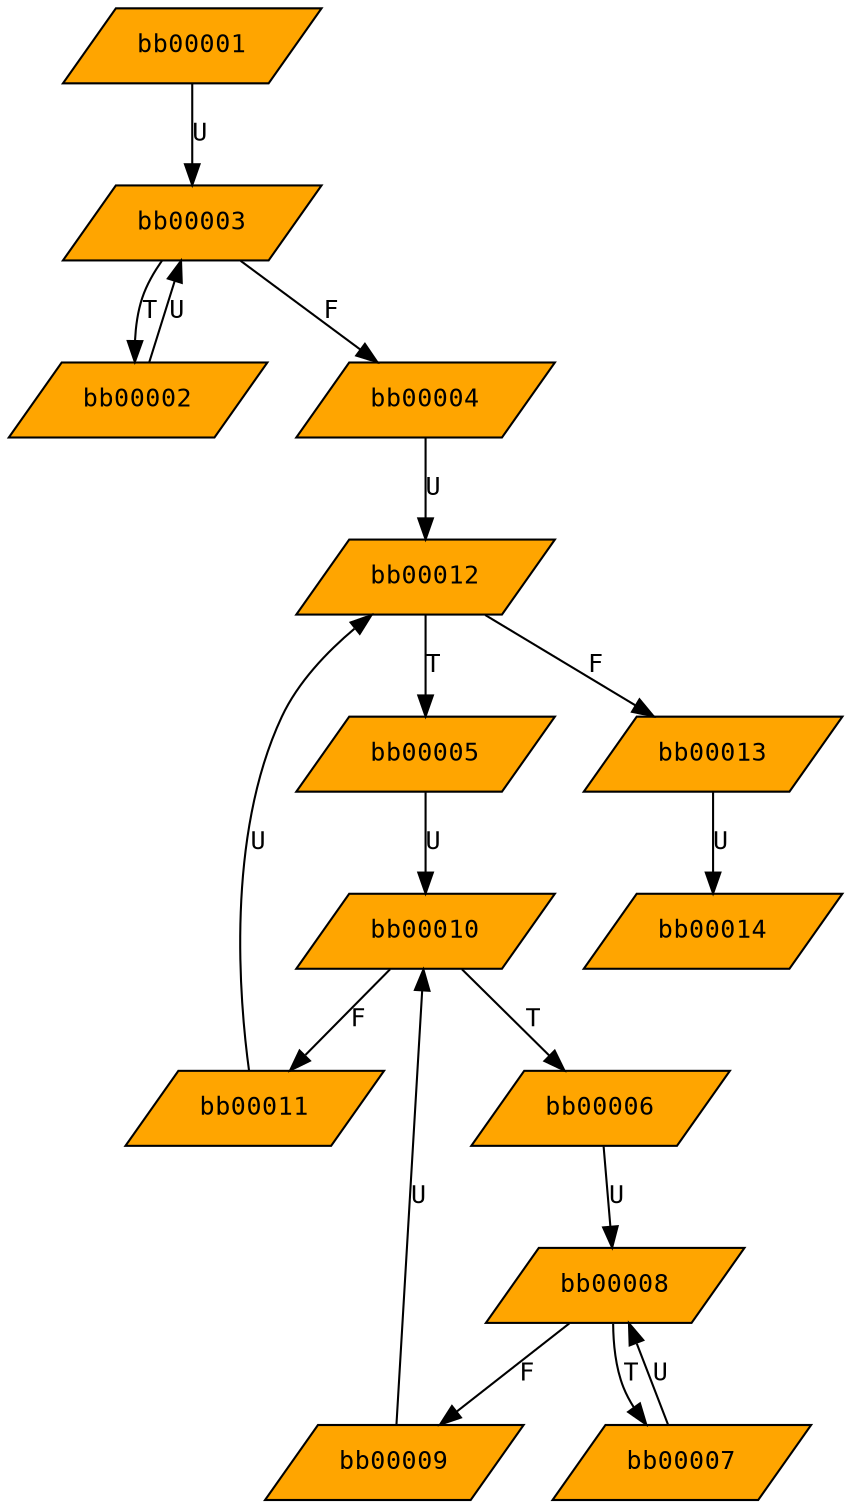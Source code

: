 digraph c2vwalsh_cfg
{
  graph [rankdir="TB", nodesep = "0.175"];
  node [fontname="Courier", fontsize="12", style="filled"];
  edge [fontname="Courier", fontsize="12"];

  bb00001  [label="bb00001", ntype="node", argix="-1", dataspec="na", bb="1", shape="parallelogram", fillcolor="orange"];
  bb00002  [label="bb00002", ntype="node", argix="-1", dataspec="na", bb="2", shape="parallelogram", fillcolor="orange"];
  bb00003  [label="bb00003", ntype="node", argix="-1", dataspec="na", bb="3", shape="parallelogram", fillcolor="orange"];
  bb00004  [label="bb00004", ntype="node", argix="-1", dataspec="na", bb="4", shape="parallelogram", fillcolor="orange"];
  bb00005  [label="bb00005", ntype="node", argix="-1", dataspec="na", bb="5", shape="parallelogram", fillcolor="orange"];
  bb00006  [label="bb00006", ntype="node", argix="-1", dataspec="na", bb="6", shape="parallelogram", fillcolor="orange"];
  bb00007  [label="bb00007", ntype="node", argix="-1", dataspec="na", bb="7", shape="parallelogram", fillcolor="orange"];
  bb00008  [label="bb00008", ntype="node", argix="-1", dataspec="na", bb="8", shape="parallelogram", fillcolor="orange"];
  bb00009  [label="bb00009", ntype="node", argix="-1", dataspec="na", bb="9", shape="parallelogram", fillcolor="orange"];
  bb00010  [label="bb00010", ntype="node", argix="-1", dataspec="na", bb="10", shape="parallelogram", fillcolor="orange"];
  bb00011  [label="bb00011", ntype="node", argix="-1", dataspec="na", bb="11", shape="parallelogram", fillcolor="orange"];
  bb00012  [label="bb00012", ntype="node", argix="-1", dataspec="na", bb="12", shape="parallelogram", fillcolor="orange"];
  bb00013  [label="bb00013", ntype="node", argix="-1", dataspec="na", bb="13", shape="parallelogram", fillcolor="orange"];
  bb00014  [label="bb00014", ntype="node", argix="-1", dataspec="na", bb="14", shape="parallelogram", fillcolor="orange"];

  bb00001 -> bb00003  [label="U", etype="U", order="0", argix="-1", dataspec="u1"];
  bb00002 -> bb00003  [label="U", etype="U", order="0", argix="-1", dataspec="u1"];
  bb00003 -> bb00002  [label="T", etype="T", order="0", argix="-1", dataspec="u1"];
  bb00003 -> bb00004  [label="F", etype="F", order="0", argix="-1", dataspec="u1"];
  bb00004 -> bb00012  [label="U", etype="U", order="0", argix="-1", dataspec="u1"];
  bb00005 -> bb00010  [label="U", etype="U", order="0", argix="-1", dataspec="u1"];
  bb00006 -> bb00008  [label="U", etype="U", order="0", argix="-1", dataspec="u1"];
  bb00007 -> bb00008  [label="U", etype="U", order="0", argix="-1", dataspec="u1"];
  bb00008 -> bb00007  [label="T", etype="T", order="0", argix="-1", dataspec="u1"];
  bb00008 -> bb00009  [label="F", etype="F", order="0", argix="-1", dataspec="u1"];
  bb00009 -> bb00010  [label="U", etype="U", order="0", argix="-1", dataspec="u1"];
  bb00010 -> bb00006  [label="T", etype="T", order="0", argix="-1", dataspec="u1"];
  bb00010 -> bb00011  [label="F", etype="F", order="0", argix="-1", dataspec="u1"];
  bb00011 -> bb00012  [label="U", etype="U", order="0", argix="-1", dataspec="u1"];
  bb00012 -> bb00005  [label="T", etype="T", order="0", argix="-1", dataspec="u1"];
  bb00012 -> bb00013  [label="F", etype="F", order="0", argix="-1", dataspec="u1"];
  bb00013 -> bb00014  [label="U", etype="U", order="0", argix="-1", dataspec="u1"];

}
